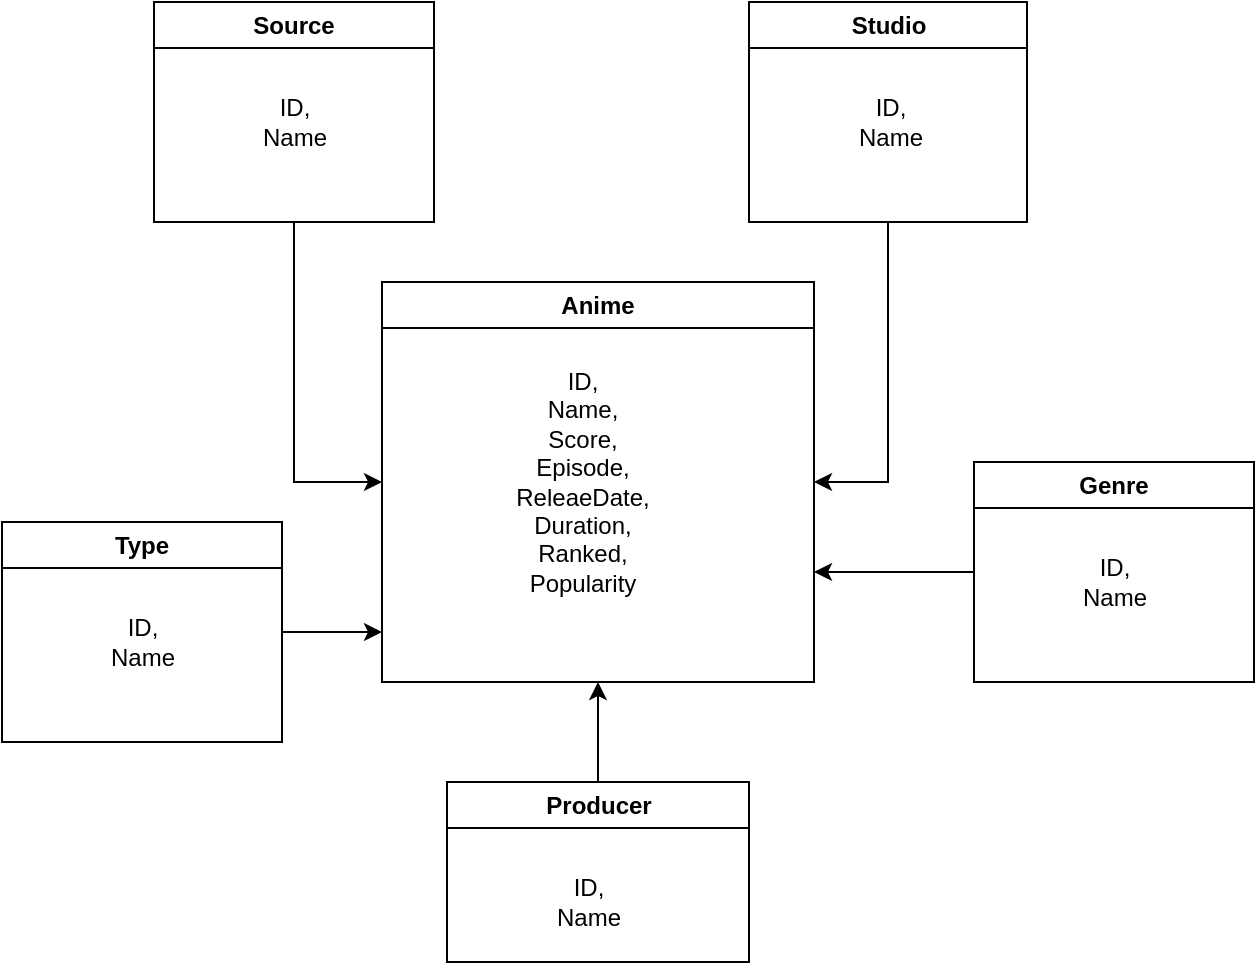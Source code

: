 <mxfile version="26.0.16">
  <diagram name="Seite-1" id="Er8eHxDfXfEqS6BO-AGc">
    <mxGraphModel dx="963" dy="706" grid="1" gridSize="10" guides="1" tooltips="1" connect="1" arrows="1" fold="1" page="1" pageScale="1" pageWidth="827" pageHeight="1169" math="0" shadow="0">
      <root>
        <mxCell id="0" />
        <mxCell id="1" parent="0" />
        <mxCell id="HxvSMkS90prOt4Vf2UW4-1" value="Anime" style="swimlane;whiteSpace=wrap;html=1;" vertex="1" parent="1">
          <mxGeometry x="314" y="180" width="216" height="200" as="geometry" />
        </mxCell>
        <mxCell id="HxvSMkS90prOt4Vf2UW4-2" value="&lt;span style=&quot;background-color: transparent; color: light-dark(rgb(0, 0, 0), rgb(255, 255, 255));&quot;&gt;ID,&lt;/span&gt;&lt;div&gt;&lt;span style=&quot;background-color: transparent; color: light-dark(rgb(0, 0, 0), rgb(255, 255, 255));&quot;&gt;Name,&lt;/span&gt;&lt;div&gt;Score,&lt;/div&gt;&lt;div&gt;Episode,&lt;/div&gt;&lt;/div&gt;&lt;div&gt;ReleaeDate,&lt;/div&gt;&lt;div&gt;Duration,&lt;/div&gt;&lt;div&gt;Ranked,&lt;/div&gt;&lt;div&gt;Popularity&lt;/div&gt;" style="text;html=1;align=center;verticalAlign=middle;resizable=0;points=[];autosize=1;strokeColor=none;fillColor=none;" vertex="1" parent="HxvSMkS90prOt4Vf2UW4-1">
          <mxGeometry x="55" y="35" width="90" height="130" as="geometry" />
        </mxCell>
        <mxCell id="HxvSMkS90prOt4Vf2UW4-19" value="" style="edgeStyle=orthogonalEdgeStyle;rounded=0;orthogonalLoop=1;jettySize=auto;html=1;" edge="1" parent="1" source="HxvSMkS90prOt4Vf2UW4-3">
          <mxGeometry relative="1" as="geometry">
            <mxPoint x="530" y="325" as="targetPoint" />
          </mxGeometry>
        </mxCell>
        <mxCell id="HxvSMkS90prOt4Vf2UW4-3" value="Genre" style="swimlane;whiteSpace=wrap;html=1;" vertex="1" parent="1">
          <mxGeometry x="610" y="270" width="140" height="110" as="geometry" />
        </mxCell>
        <mxCell id="HxvSMkS90prOt4Vf2UW4-4" value="&lt;div&gt;ID,&lt;/div&gt;&lt;div&gt;Name&lt;/div&gt;" style="text;html=1;align=center;verticalAlign=middle;resizable=0;points=[];autosize=1;strokeColor=none;fillColor=none;" vertex="1" parent="HxvSMkS90prOt4Vf2UW4-3">
          <mxGeometry x="40" y="40" width="60" height="40" as="geometry" />
        </mxCell>
        <mxCell id="HxvSMkS90prOt4Vf2UW4-14" style="edgeStyle=orthogonalEdgeStyle;rounded=0;orthogonalLoop=1;jettySize=auto;html=1;exitX=1;exitY=0.5;exitDx=0;exitDy=0;" edge="1" parent="1" source="HxvSMkS90prOt4Vf2UW4-5">
          <mxGeometry relative="1" as="geometry">
            <mxPoint x="314" y="355" as="targetPoint" />
          </mxGeometry>
        </mxCell>
        <mxCell id="HxvSMkS90prOt4Vf2UW4-5" value="Type" style="swimlane;whiteSpace=wrap;html=1;" vertex="1" parent="1">
          <mxGeometry x="124" y="300" width="140" height="110" as="geometry" />
        </mxCell>
        <mxCell id="HxvSMkS90prOt4Vf2UW4-6" value="ID,&lt;div&gt;Name&lt;/div&gt;" style="text;html=1;align=center;verticalAlign=middle;resizable=0;points=[];autosize=1;strokeColor=none;fillColor=none;" vertex="1" parent="HxvSMkS90prOt4Vf2UW4-5">
          <mxGeometry x="40" y="40" width="60" height="40" as="geometry" />
        </mxCell>
        <mxCell id="HxvSMkS90prOt4Vf2UW4-16" value="" style="edgeStyle=orthogonalEdgeStyle;rounded=0;orthogonalLoop=1;jettySize=auto;html=1;entryX=0.5;entryY=1;entryDx=0;entryDy=0;" edge="1" parent="1" source="HxvSMkS90prOt4Vf2UW4-7" target="HxvSMkS90prOt4Vf2UW4-1">
          <mxGeometry relative="1" as="geometry" />
        </mxCell>
        <mxCell id="HxvSMkS90prOt4Vf2UW4-7" value="Producer" style="swimlane;whiteSpace=wrap;html=1;" vertex="1" parent="1">
          <mxGeometry x="346.5" y="430" width="151" height="90" as="geometry" />
        </mxCell>
        <mxCell id="HxvSMkS90prOt4Vf2UW4-8" value="ID,&lt;div&gt;Name&lt;/div&gt;" style="text;html=1;align=center;verticalAlign=middle;resizable=0;points=[];autosize=1;strokeColor=none;fillColor=none;" vertex="1" parent="HxvSMkS90prOt4Vf2UW4-7">
          <mxGeometry x="40" y="40" width="60" height="40" as="geometry" />
        </mxCell>
        <mxCell id="HxvSMkS90prOt4Vf2UW4-20" style="edgeStyle=orthogonalEdgeStyle;rounded=0;orthogonalLoop=1;jettySize=auto;html=1;exitX=0.5;exitY=1;exitDx=0;exitDy=0;entryX=1;entryY=0.5;entryDx=0;entryDy=0;" edge="1" parent="1" source="HxvSMkS90prOt4Vf2UW4-9" target="HxvSMkS90prOt4Vf2UW4-1">
          <mxGeometry relative="1" as="geometry" />
        </mxCell>
        <mxCell id="HxvSMkS90prOt4Vf2UW4-9" value="Studio" style="swimlane;whiteSpace=wrap;html=1;" vertex="1" parent="1">
          <mxGeometry x="497.5" y="40" width="139" height="110" as="geometry" />
        </mxCell>
        <mxCell id="HxvSMkS90prOt4Vf2UW4-10" value="ID,&lt;div&gt;Name&lt;/div&gt;" style="text;html=1;align=center;verticalAlign=middle;resizable=0;points=[];autosize=1;strokeColor=none;fillColor=none;" vertex="1" parent="HxvSMkS90prOt4Vf2UW4-9">
          <mxGeometry x="40" y="40" width="60" height="40" as="geometry" />
        </mxCell>
        <mxCell id="HxvSMkS90prOt4Vf2UW4-21" style="edgeStyle=orthogonalEdgeStyle;rounded=0;orthogonalLoop=1;jettySize=auto;html=1;entryX=0;entryY=0.5;entryDx=0;entryDy=0;" edge="1" parent="1" source="HxvSMkS90prOt4Vf2UW4-11" target="HxvSMkS90prOt4Vf2UW4-1">
          <mxGeometry relative="1" as="geometry" />
        </mxCell>
        <mxCell id="HxvSMkS90prOt4Vf2UW4-11" value="Source" style="swimlane;whiteSpace=wrap;html=1;" vertex="1" parent="1">
          <mxGeometry x="200" y="40" width="140" height="110" as="geometry" />
        </mxCell>
        <mxCell id="HxvSMkS90prOt4Vf2UW4-12" value="ID,&lt;div&gt;Name&lt;/div&gt;" style="text;html=1;align=center;verticalAlign=middle;resizable=0;points=[];autosize=1;strokeColor=none;fillColor=none;" vertex="1" parent="HxvSMkS90prOt4Vf2UW4-11">
          <mxGeometry x="40" y="40" width="60" height="40" as="geometry" />
        </mxCell>
      </root>
    </mxGraphModel>
  </diagram>
</mxfile>
